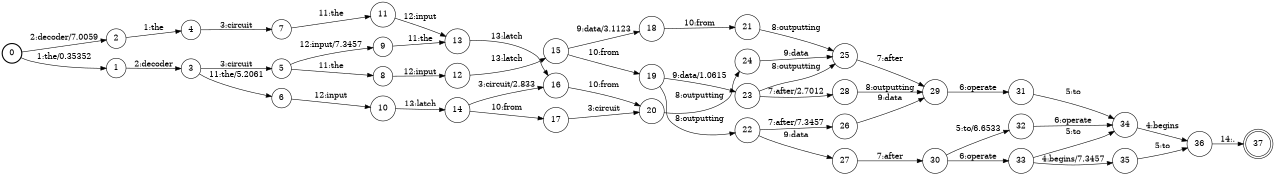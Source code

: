 digraph FST {
rankdir = LR;
size = "8.5,11";
label = "";
center = 1;
orientation = Portrait;
ranksep = "0.4";
nodesep = "0.25";
0 [label = "0", shape = circle, style = bold, fontsize = 14]
	0 -> 1 [label = "1:the/0.35352", fontsize = 14];
	0 -> 2 [label = "2:decoder/7.0059", fontsize = 14];
1 [label = "1", shape = circle, style = solid, fontsize = 14]
	1 -> 3 [label = "2:decoder", fontsize = 14];
2 [label = "2", shape = circle, style = solid, fontsize = 14]
	2 -> 4 [label = "1:the", fontsize = 14];
3 [label = "3", shape = circle, style = solid, fontsize = 14]
	3 -> 6 [label = "11:the/5.2061", fontsize = 14];
	3 -> 5 [label = "3:circuit", fontsize = 14];
4 [label = "4", shape = circle, style = solid, fontsize = 14]
	4 -> 7 [label = "3:circuit", fontsize = 14];
5 [label = "5", shape = circle, style = solid, fontsize = 14]
	5 -> 8 [label = "11:the", fontsize = 14];
	5 -> 9 [label = "12:input/7.3457", fontsize = 14];
6 [label = "6", shape = circle, style = solid, fontsize = 14]
	6 -> 10 [label = "12:input", fontsize = 14];
7 [label = "7", shape = circle, style = solid, fontsize = 14]
	7 -> 11 [label = "11:the", fontsize = 14];
8 [label = "8", shape = circle, style = solid, fontsize = 14]
	8 -> 12 [label = "12:input", fontsize = 14];
9 [label = "9", shape = circle, style = solid, fontsize = 14]
	9 -> 13 [label = "11:the", fontsize = 14];
10 [label = "10", shape = circle, style = solid, fontsize = 14]
	10 -> 14 [label = "13:latch", fontsize = 14];
11 [label = "11", shape = circle, style = solid, fontsize = 14]
	11 -> 13 [label = "12:input", fontsize = 14];
12 [label = "12", shape = circle, style = solid, fontsize = 14]
	12 -> 15 [label = "13:latch", fontsize = 14];
13 [label = "13", shape = circle, style = solid, fontsize = 14]
	13 -> 16 [label = "13:latch", fontsize = 14];
14 [label = "14", shape = circle, style = solid, fontsize = 14]
	14 -> 16 [label = "3:circuit/2.833", fontsize = 14];
	14 -> 17 [label = "10:from", fontsize = 14];
15 [label = "15", shape = circle, style = solid, fontsize = 14]
	15 -> 18 [label = "9:data/3.1123", fontsize = 14];
	15 -> 19 [label = "10:from", fontsize = 14];
16 [label = "16", shape = circle, style = solid, fontsize = 14]
	16 -> 20 [label = "10:from", fontsize = 14];
17 [label = "17", shape = circle, style = solid, fontsize = 14]
	17 -> 20 [label = "3:circuit", fontsize = 14];
18 [label = "18", shape = circle, style = solid, fontsize = 14]
	18 -> 21 [label = "10:from", fontsize = 14];
19 [label = "19", shape = circle, style = solid, fontsize = 14]
	19 -> 22 [label = "8:outputting", fontsize = 14];
	19 -> 23 [label = "9:data/1.0615", fontsize = 14];
20 [label = "20", shape = circle, style = solid, fontsize = 14]
	20 -> 24 [label = "8:outputting", fontsize = 14];
21 [label = "21", shape = circle, style = solid, fontsize = 14]
	21 -> 25 [label = "8:outputting", fontsize = 14];
22 [label = "22", shape = circle, style = solid, fontsize = 14]
	22 -> 26 [label = "7:after/7.3457", fontsize = 14];
	22 -> 27 [label = "9:data", fontsize = 14];
23 [label = "23", shape = circle, style = solid, fontsize = 14]
	23 -> 28 [label = "7:after/2.7012", fontsize = 14];
	23 -> 25 [label = "8:outputting", fontsize = 14];
24 [label = "24", shape = circle, style = solid, fontsize = 14]
	24 -> 25 [label = "9:data", fontsize = 14];
25 [label = "25", shape = circle, style = solid, fontsize = 14]
	25 -> 29 [label = "7:after", fontsize = 14];
26 [label = "26", shape = circle, style = solid, fontsize = 14]
	26 -> 29 [label = "9:data", fontsize = 14];
27 [label = "27", shape = circle, style = solid, fontsize = 14]
	27 -> 30 [label = "7:after", fontsize = 14];
28 [label = "28", shape = circle, style = solid, fontsize = 14]
	28 -> 29 [label = "8:outputting", fontsize = 14];
29 [label = "29", shape = circle, style = solid, fontsize = 14]
	29 -> 31 [label = "6:operate", fontsize = 14];
30 [label = "30", shape = circle, style = solid, fontsize = 14]
	30 -> 32 [label = "5:to/6.6533", fontsize = 14];
	30 -> 33 [label = "6:operate", fontsize = 14];
31 [label = "31", shape = circle, style = solid, fontsize = 14]
	31 -> 34 [label = "5:to", fontsize = 14];
32 [label = "32", shape = circle, style = solid, fontsize = 14]
	32 -> 34 [label = "6:operate", fontsize = 14];
33 [label = "33", shape = circle, style = solid, fontsize = 14]
	33 -> 35 [label = "4:begins/7.3457", fontsize = 14];
	33 -> 34 [label = "5:to", fontsize = 14];
34 [label = "34", shape = circle, style = solid, fontsize = 14]
	34 -> 36 [label = "4:begins", fontsize = 14];
35 [label = "35", shape = circle, style = solid, fontsize = 14]
	35 -> 36 [label = "5:to", fontsize = 14];
36 [label = "36", shape = circle, style = solid, fontsize = 14]
	36 -> 37 [label = "14:.", fontsize = 14];
37 [label = "37", shape = doublecircle, style = solid, fontsize = 14]
}

